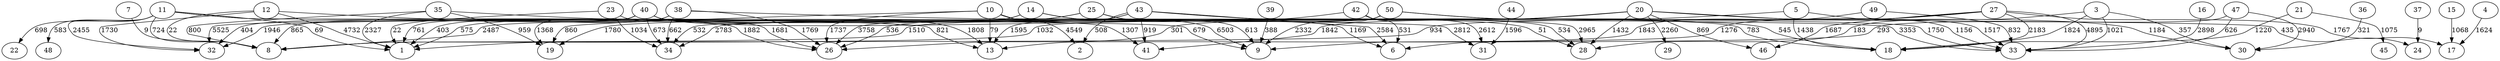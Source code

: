 strict digraph  {
	20 -> 8	 [label=1510];
	20 -> 29	 [label=2260];
	20 -> 46	 [label=869];
	20 -> 28	 [label=1432];
	20 -> 26	 [label=301];
	20 -> 30	 [label=1184];
	20 -> 41	 [label=1842];
	20 -> 33	 [label=1156];
	36 -> 30	 [label=321];
	38 -> 26	 [label=1769];
	38 -> 33	 [label=3353];
	38 -> 34	 [label=662];
	38 -> 1	 [label=403];
	38 -> 32	 [label=404];
	40 -> 8	 [label=865];
	40 -> 28	 [label=51];
	40 -> 41	 [label=1307];
	40 -> 34	 [label=673];
	40 -> 1	 [label=761];
	40 -> 32	 [label=5525];
	40 -> 13	 [label=1808];
	40 -> 19	 [label=1368];
	40 -> 18	 [label=783];
	35 -> 8	 [label=800];
	35 -> 1	 [label=2327];
	35 -> 13	 [label=821];
	35 -> 19	 [label=959];
	7 -> 8	 [label=9];
	25 -> 8	 [label=2487];
	25 -> 28	 [label=534];
	25 -> 9	 [label=613];
	25 -> 19	 [label=1780];
	10 -> 26	 [label=1737];
	10 -> 9	 [label=6503];
	10 -> 13	 [label=79];
	10 -> 19	 [label=860];
	10 -> 2	 [label=4549];
	5 -> 8	 [label=1032];
	5 -> 33	 [label=1517];
	5 -> 18	 [label=1438];
	14 -> 1	 [label=575];
	14 -> 32	 [label=1946];
	14 -> 18	 [label=545];
	14 -> 6	 [label=1169];
	21 -> 18	 [label=1220];
	21 -> 45	 [label=1075];
	39 -> 9	 [label=388];
	11 -> 8	 [label=724];
	11 -> 1	 [label=69];
	11 -> 32	 [label=2455];
	11 -> 31	 [label=2812];
	11 -> 9	 [label=679];
	11 -> 22	 [label=698];
	11 -> 48	 [label=583];
	49 -> 33	 [label=832];
	49 -> 9	 [label=1843];
	27 -> 46	 [label=1687];
	27 -> 33	 [label=4895];
	27 -> 1	 [label=934];
	27 -> 18	 [label=2183];
	27 -> 6	 [label=1276];
	27 -> 17	 [label=1767];
	43 -> 28	 [label=2965];
	43 -> 26	 [label=3758];
	43 -> 41	 [label=919];
	43 -> 34	 [label=532];
	43 -> 2	 [label=508];
	43 -> 6	 [label=2584];
	42 -> 26	 [label=536];
	42 -> 31	 [label=2612];
	42 -> 6	 [label=531];
	50 -> 33	 [label=1750];
	50 -> 34	 [label=2783];
	50 -> 9	 [label=2332];
	50 -> 13	 [label=1595];
	50 -> 24	 [label=435];
	23 -> 26	 [label=1681];
	23 -> 34	 [label=1034];
	23 -> 1	 [label=22];
	3 -> 28	 [label=183];
	3 -> 30	 [label=357];
	3 -> 33	 [label=1021];
	3 -> 18	 [label=1824];
	4 -> 17	 [label=1624];
	15 -> 17	 [label=1068];
	47 -> 30	 [label=2940];
	47 -> 33	 [label=626];
	47 -> 13	 [label=293];
	16 -> 33	 [label=2898];
	37 -> 24	 [label=9];
	12 -> 8	 [label=22];
	12 -> 26	 [label=1882];
	12 -> 1	 [label=4732];
	12 -> 32	 [label=1730];
	44 -> 31	 [label=1596];
}
